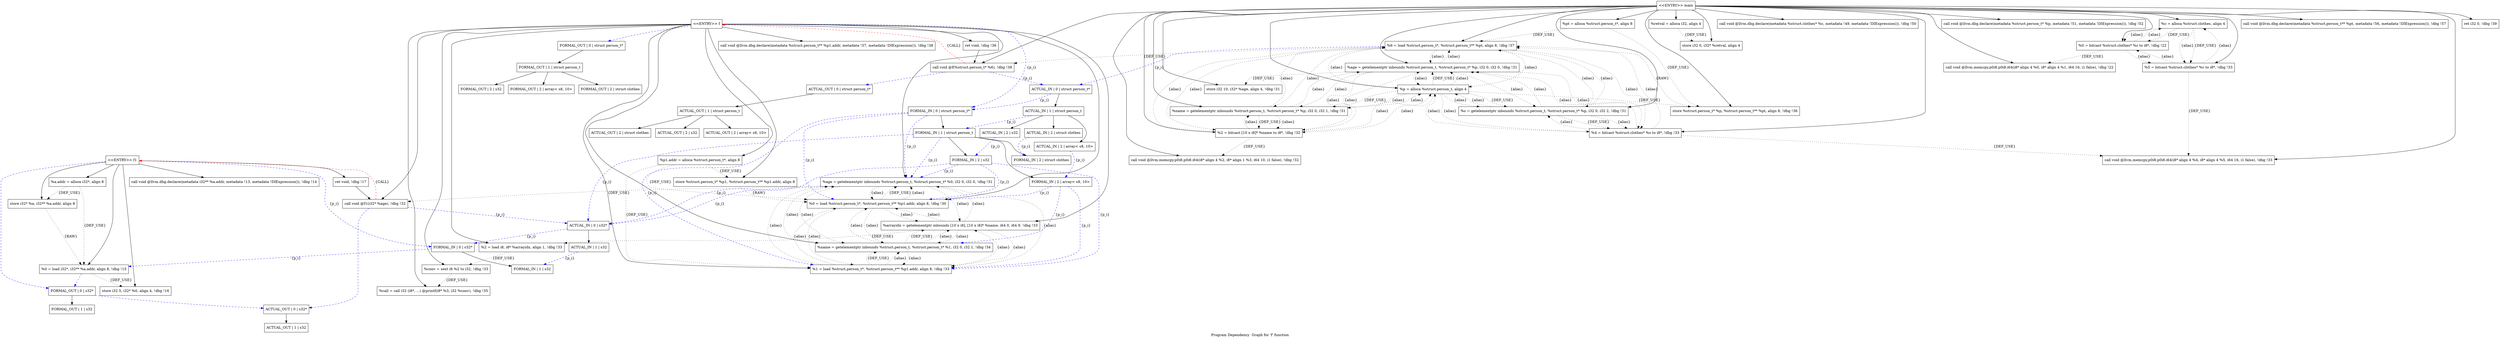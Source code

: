 digraph "Program Dependency  Graph for 'f' function" {
	label="Program Dependency  Graph for 'f' function";

	Node0x7f9ada437d10 [shape=record,label="{\<\<ENTRY\>\> f1}"];
	Node0x7f9ada437d10 -> Node0x7f9ada437d70;
	Node0x7f9ada437d10 -> Node0x7f9ada437e20;
	Node0x7f9ada437d10 -> Node0x7f9ada437ed0;
	Node0x7f9ada437d10 -> Node0x7f9ada437fb0;
	Node0x7f9ada437d10 -> Node0x7f9ada438060;
	Node0x7f9ada437d10 -> Node0x7f9ada438110;
	Node0x7f9ada437d10 -> Node0x7f9ada70af20[style=dashed, color="blue", label = " {p_i} "];
	Node0x7f9ada437d10 -> Node0x7f9ada70b230[style=dashed, color="blue"];
	Node0x7f9ada437d70 [shape=record,label="{  %a.addr = alloca i32*, align 8}"];
	Node0x7f9ada437d70 -> Node0x7f9ada437fb0[style=dotted,label = "{DEF_USE}" ];
	Node0x7f9ada437d70 -> Node0x7f9ada437e20[style=dotted,label = "{DEF_USE}" ];
	Node0x7f9ada437e20 [shape=record,label="{  store i32* %a, i32** %a.addr, align 8}"];
	Node0x7f9ada437e20 -> Node0x7f9ada437fb0[style=dotted,label = "{RAW}" ];
	Node0x7f9ada437ed0 [shape=record,label="{  call void @llvm.dbg.declare(metadata i32** %a.addr, metadata !13, metadata !DIExpression()), !dbg !14}"];
	Node0x7f9ada437fb0 [shape=record,label="{  %0 = load i32*, i32** %a.addr, align 8, !dbg !15}"];
	Node0x7f9ada437fb0 -> Node0x7f9ada438060[style=dotted,label = "{DEF_USE}" ];
	Node0x7f9ada437fb0 -> Node0x7f9ada70b230[style=dashed, color="blue"];
	Node0x7f9ada438060 [shape=record,label="{  store i32 5, i32* %0, align 4, !dbg !16}"];
	Node0x7f9ada438110 [shape=record,label="{  ret void, !dbg !17}"];
	Node0x7f9ada438110 -> Node0x7f9ada70bce0;
	Node0x7f9ada70af20 [shape=record,label="{FORMAL_IN \| 0 \| s32*}"];
	Node0x7f9ada70af20 -> Node0x7f9ada70b070;
	Node0x7f9ada70af20 -> Node0x7f9ada437fb0[style=dashed, color="blue", label = " {p_i} "];
	Node0x7f9ada70b070 [shape=record,label="{FORMAL_IN \| 1 \| s32}"];
	Node0x7f9ada70b230 [shape=record,label="{FORMAL_OUT \| 0 \| s32*}"];
	Node0x7f9ada70b230 -> Node0x7f9ada70b340;
	Node0x7f9ada70b230 -> Node0x7f9ada70f070[style=dashed, color="blue"];
	Node0x7f9ada70b340 [shape=record,label="{FORMAL_OUT \| 1 \| s32}"];
	Node0x7f9ada70b8d0 [shape=record,label="{\<\<ENTRY\>\> f}"];
	Node0x7f9ada70b8d0 -> Node0x7f9ada70b930;
	Node0x7f9ada70b8d0 -> Node0x7f9ada70b9f0;
	Node0x7f9ada70b8d0 -> Node0x7f9ada70bab0;
	Node0x7f9ada70b8d0 -> Node0x7f9ada70bb70;
	Node0x7f9ada70b8d0 -> Node0x7f9ada70bc30;
	Node0x7f9ada70b8d0 -> Node0x7f9ada70bce0;
	Node0x7f9ada70b8d0 -> Node0x7f9ada70be60;
	Node0x7f9ada70b8d0 -> Node0x7f9ada70bf20;
	Node0x7f9ada70b8d0 -> Node0x7f9ada70bfd0;
	Node0x7f9ada70b8d0 -> Node0x7f9ada70c080;
	Node0x7f9ada70b8d0 -> Node0x7f9ada70c150;
	Node0x7f9ada70b8d0 -> Node0x7f9ada70c200;
	Node0x7f9ada70b8d0 -> Node0x7f9ada70c2b0;
	Node0x7f9ada70b8d0 -> Node0x7f9ada70c380[style=dashed, color="blue", label = " {p_i} "];
	Node0x7f9ada70b8d0 -> Node0x7f9ada70cc30[style=dashed, color="blue"];
	Node0x7f9ada70b930 [shape=record,label="{  %p1.addr = alloca %struct.person_t*, align 8}"];
	Node0x7f9ada70b930 -> Node0x7f9ada70be60[style=dotted,label = "{DEF_USE}" ];
	Node0x7f9ada70b930 -> Node0x7f9ada70bb70[style=dotted,label = "{DEF_USE}" ];
	Node0x7f9ada70b930 -> Node0x7f9ada70b9f0[style=dotted,label = "{DEF_USE}" ];
	Node0x7f9ada70b9f0 [shape=record,label="{  store %struct.person_t* %p1, %struct.person_t** %p1.addr, align 8}"];
	Node0x7f9ada70b9f0 -> Node0x7f9ada70bb70[style=dotted,label = "{RAW}" ];
	Node0x7f9ada70bab0 [shape=record,label="{  call void @llvm.dbg.declare(metadata %struct.person_t** %p1.addr, metadata !37, metadata !DIExpression()), !dbg !38}"];
	Node0x7f9ada70bb70 [shape=record,label="{  %0 = load %struct.person_t*, %struct.person_t** %p1.addr, align 8, !dbg !30}"];
	Node0x7f9ada70bb70 -> Node0x7f9ada70bc30[style=dotted,label = "{DEF_USE}" ];
	Node0x7f9ada70bb70 -> Node0x7f9ada70bc30[style=dotted,label = "{alias}" ];
	Node0x7f9ada70bb70 -> Node0x7f9ada70be60[style=dotted,label = "{alias}" ];
	Node0x7f9ada70bb70 -> Node0x7f9ada70bf20[style=dotted,label = "{alias}" ];
	Node0x7f9ada70bb70 -> Node0x7f9ada70bfd0[style=dotted,label = "{alias}" ];
	Node0x7f9ada70bc30 [shape=record,label="{  %age = getelementptr inbounds %struct.person_t, %struct.person_t* %0, i32 0, i32 0, !dbg !31}"];
	Node0x7f9ada70bc30 -> Node0x7f9ada70bb70[style=dotted,label = "{alias}" ];
	Node0x7f9ada70bc30 -> Node0x7f9ada70bce0[style=dotted,label = "{DEF_USE}" ];
	Node0x7f9ada70bc30 -> Node0x7f9ada70be60[style=dotted,label = "{alias}" ];
	Node0x7f9ada70bc30 -> Node0x7f9ada70bf20[style=dotted,label = "{alias}" ];
	Node0x7f9ada70bc30 -> Node0x7f9ada70bfd0[style=dotted,label = "{alias}" ];
	Node0x7f9ada70bc30 -> Node0x7f9ada70ed90[style=dashed, color="blue", label = " {p_i} "];
	Node0x7f9ada70bce0 [shape=record,label="{  call void @f1(i32* %age), !dbg !32}"];
	Node0x7f9ada70bce0 -> Node0x7f9ada70ed90[style=dashed, color="blue", label = " {p_i} "];
	Node0x7f9ada70bce0 -> Node0x7f9ada70f070[style=dashed, color="blue"];
	Node0x7f9ada70bce0 -> Node0x7f9ada437d10[style=dashed, color="red", label ="{CALL}"];
	Node0x7f9ada70bd90 [shape=record,label="{  %age = getelementptr inbounds %struct.person_t, %struct.person_t* %p, i32 0, i32 0, !dbg !31}"];
	Node0x7f9ada70bd90 -> Node0x7f9ada70e0f0[style=dotted,label = "{DEF_USE}" ];
	Node0x7f9ada70bd90 -> Node0x7f9ada70da80[style=dotted,label = "{alias}" ];
	Node0x7f9ada70bd90 -> Node0x7f9ada70e1a0[style=dotted,label = "{alias}" ];
	Node0x7f9ada70bd90 -> Node0x7f9ada70e250[style=dotted,label = "{alias}" ];
	Node0x7f9ada70bd90 -> Node0x7f9ada70e3b0[style=dotted,label = "{alias}" ];
	Node0x7f9ada70bd90 -> Node0x7f9ada70e460[style=dotted,label = "{alias}" ];
	Node0x7f9ada70bd90 -> Node0x7f9ada70e830[style=dotted,label = "{alias}" ];
	Node0x7f9ada70be60 [shape=record,label="{  %1 = load %struct.person_t*, %struct.person_t** %p1.addr, align 8, !dbg !33}"];
	Node0x7f9ada70be60 -> Node0x7f9ada70bf20[style=dotted,label = "{DEF_USE}" ];
	Node0x7f9ada70be60 -> Node0x7f9ada70bb70[style=dotted,label = "{alias}" ];
	Node0x7f9ada70be60 -> Node0x7f9ada70bc30[style=dotted,label = "{alias}" ];
	Node0x7f9ada70be60 -> Node0x7f9ada70bf20[style=dotted,label = "{alias}" ];
	Node0x7f9ada70be60 -> Node0x7f9ada70bfd0[style=dotted,label = "{alias}" ];
	Node0x7f9ada70bf20 [shape=record,label="{  %name = getelementptr inbounds %struct.person_t, %struct.person_t* %1, i32 0, i32 1, !dbg !34}"];
	Node0x7f9ada70bf20 -> Node0x7f9ada70bfd0[style=dotted,label = "{DEF_USE}" ];
	Node0x7f9ada70bf20 -> Node0x7f9ada70bb70[style=dotted,label = "{alias}" ];
	Node0x7f9ada70bf20 -> Node0x7f9ada70bc30[style=dotted,label = "{alias}" ];
	Node0x7f9ada70bf20 -> Node0x7f9ada70be60[style=dotted,label = "{alias}" ];
	Node0x7f9ada70bf20 -> Node0x7f9ada70bfd0[style=dotted,label = "{alias}" ];
	Node0x7f9ada70bfd0 [shape=record,label="{  %arrayidx = getelementptr inbounds [10 x i8], [10 x i8]* %name, i64 0, i64 9, !dbg !33}"];
	Node0x7f9ada70bfd0 -> Node0x7f9ada70c080[style=dotted,label = "{DEF_USE}" ];
	Node0x7f9ada70bfd0 -> Node0x7f9ada70bb70[style=dotted,label = "{alias}" ];
	Node0x7f9ada70bfd0 -> Node0x7f9ada70bc30[style=dotted,label = "{alias}" ];
	Node0x7f9ada70bfd0 -> Node0x7f9ada70be60[style=dotted,label = "{alias}" ];
	Node0x7f9ada70bfd0 -> Node0x7f9ada70bf20[style=dotted,label = "{alias}" ];
	Node0x7f9ada70c080 [shape=record,label="{  %2 = load i8, i8* %arrayidx, align 1, !dbg !33}"];
	Node0x7f9ada70c080 -> Node0x7f9ada70c150[style=dotted,label = "{DEF_USE}" ];
	Node0x7f9ada70c150 [shape=record,label="{  %conv = sext i8 %2 to i32, !dbg !33}"];
	Node0x7f9ada70c150 -> Node0x7f9ada70c200[style=dotted,label = "{DEF_USE}" ];
	Node0x7f9ada70c200 [shape=record,label="{  %call = call i32 (i8*, ...) @printf(i8* %3, i32 %conv), !dbg !35}"];
	Node0x7f9ada70c2b0 [shape=record,label="{  ret void, !dbg !36}"];
	Node0x7f9ada70c2b0 -> Node0x7f9ada70e8e0;
	Node0x7f9ada70c380 [shape=record,label="{FORMAL_IN \| 0 \| struct person_t*}"];
	Node0x7f9ada70c380 -> Node0x7f9ada70c510;
	Node0x7f9ada70c380 -> Node0x7f9ada70be60[style=dashed, color="blue", label = " {p_i} "];
	Node0x7f9ada70c380 -> Node0x7f9ada70bb70[style=dashed, color="blue", label = " {p_i} "];
	Node0x7f9ada70c380 -> Node0x7f9ada70bc30[style=dashed, color="blue", label = " {p_i} "];
	Node0x7f9ada70c510 [shape=record,label="{FORMAL_IN \| 1 \| struct person_t}"];
	Node0x7f9ada70c510 -> Node0x7f9ada70c740;
	Node0x7f9ada70c510 -> Node0x7f9ada70c8e0;
	Node0x7f9ada70c510 -> Node0x7f9ada70ca80;
	Node0x7f9ada70c510 -> Node0x7f9ada70bc30[style=dashed, color="blue", label = " {p_i} "];
	Node0x7f9ada70c510 -> Node0x7f9ada70ed90[style=dashed, color="blue", label = " {p_i} "];
	Node0x7f9ada70c740 [shape=record,label="{FORMAL_IN \| 2 \| s32}"];
	Node0x7f9ada70c740 -> Node0x7f9ada70bc30[style=dashed, color="blue", label = " {p_i} "];
	Node0x7f9ada70c740 -> Node0x7f9ada70bb70[style=dashed, color="blue", label = " {p_i} "];
	Node0x7f9ada70c740 -> Node0x7f9ada70be60[style=dashed, color="blue", label = " {p_i} "];
	Node0x7f9ada70c740 -> Node0x7f9ada70ed90[style=dashed, color="blue", label = " {p_i} "];
	Node0x7f9ada70c8e0 [shape=record,label="{FORMAL_IN \| 2 \| array\< s8, 10\>}"];
	Node0x7f9ada70c8e0 -> Node0x7f9ada70bf20[style=dashed, color="blue", label = " {p_i} "];
	Node0x7f9ada70c8e0 -> Node0x7f9ada70bb70[style=dashed, color="blue", label = " {p_i} "];
	Node0x7f9ada70c8e0 -> Node0x7f9ada70be60[style=dashed, color="blue", label = " {p_i} "];
	Node0x7f9ada70ca80 [shape=record,label="{FORMAL_IN \| 2 \| struct clothes}"];
	Node0x7f9ada70cc30 [shape=record,label="{FORMAL_OUT \| 0 \| struct person_t*}"];
	Node0x7f9ada70cc30 -> Node0x7f9ada70cd50;
	Node0x7f9ada70cd50 [shape=record,label="{FORMAL_OUT \| 1 \| struct person_t}"];
	Node0x7f9ada70cd50 -> Node0x7f9ada70cf00;
	Node0x7f9ada70cd50 -> Node0x7f9ada70d0a0;
	Node0x7f9ada70cd50 -> Node0x7f9ada70d240;
	Node0x7f9ada70cf00 [shape=record,label="{FORMAL_OUT \| 2 \| s32}"];
	Node0x7f9ada70d0a0 [shape=record,label="{FORMAL_OUT \| 2 \| array\< s8, 10\>}"];
	Node0x7f9ada70d240 [shape=record,label="{FORMAL_OUT \| 2 \| struct clothes}"];
	Node0x7f9ada70d8c0 [shape=record,label="{\<\<ENTRY\>\> main}"];
	Node0x7f9ada70d8c0 -> Node0x7f9ada70d920;
	Node0x7f9ada70d8c0 -> Node0x7f9ada70d9d0;
	Node0x7f9ada70d8c0 -> Node0x7f9ada70da80;
	Node0x7f9ada70d8c0 -> Node0x7f9ada70db50;
	Node0x7f9ada70d8c0 -> Node0x7f9ada70dc00;
	Node0x7f9ada70d8c0 -> Node0x7f9ada70de30;
	Node0x7f9ada70d8c0 -> Node0x7f9ada70dee0;
	Node0x7f9ada70d8c0 -> Node0x7f9ada70df90;
	Node0x7f9ada70d8c0 -> Node0x7f9ada70e040;
	Node0x7f9ada70d8c0 -> Node0x7f9ada70bd90;
	Node0x7f9ada70d8c0 -> Node0x7f9ada70e0f0;
	Node0x7f9ada70d8c0 -> Node0x7f9ada70e1a0;
	Node0x7f9ada70d8c0 -> Node0x7f9ada70e250;
	Node0x7f9ada70d8c0 -> Node0x7f9ada70e300;
	Node0x7f9ada70d8c0 -> Node0x7f9ada70e3b0;
	Node0x7f9ada70d8c0 -> Node0x7f9ada70e460;
	Node0x7f9ada70d8c0 -> Node0x7f9ada70e510;
	Node0x7f9ada70d8c0 -> Node0x7f9ada70e5c0;
	Node0x7f9ada70d8c0 -> Node0x7f9ada70e690;
	Node0x7f9ada70d8c0 -> Node0x7f9ada70e760;
	Node0x7f9ada70d8c0 -> Node0x7f9ada70e830;
	Node0x7f9ada70d8c0 -> Node0x7f9ada70e8e0;
	Node0x7f9ada70d8c0 -> Node0x7f9ada70e990;
	Node0x7f9ada70d920 [shape=record,label="{  %retval = alloca i32, align 4}"];
	Node0x7f9ada70d920 -> Node0x7f9ada70dc00[style=dotted,label = "{DEF_USE}" ];
	Node0x7f9ada70d9d0 [shape=record,label="{  %c = alloca %struct.clothes, align 4}"];
	Node0x7f9ada70d9d0 -> Node0x7f9ada70dee0[style=dotted,label = "{DEF_USE}" ];
	Node0x7f9ada70d9d0 -> Node0x7f9ada70e510[style=dotted,label = "{alias}" ];
	Node0x7f9ada70d9d0 -> Node0x7f9ada70e510[style=dotted,label = "{DEF_USE}" ];
	Node0x7f9ada70d9d0 -> Node0x7f9ada70dee0[style=dotted,label = "{alias}" ];
	Node0x7f9ada70da80 [shape=record,label="{  %p = alloca %struct.person_t, align 4}"];
	Node0x7f9ada70da80 -> Node0x7f9ada70e760[style=dotted,label = "{DEF_USE}" ];
	Node0x7f9ada70da80 -> Node0x7f9ada70e3b0[style=dotted,label = "{DEF_USE}" ];
	Node0x7f9ada70da80 -> Node0x7f9ada70e1a0[style=dotted,label = "{DEF_USE}" ];
	Node0x7f9ada70da80 -> Node0x7f9ada70bd90[style=dotted,label = "{DEF_USE}" ];
	Node0x7f9ada70da80 -> Node0x7f9ada70bd90[style=dotted,label = "{alias}" ];
	Node0x7f9ada70da80 -> Node0x7f9ada70e1a0[style=dotted,label = "{alias}" ];
	Node0x7f9ada70da80 -> Node0x7f9ada70e830[style=dotted,label = "{alias}" ];
	Node0x7f9ada70da80 -> Node0x7f9ada70e250[style=dotted,label = "{alias}" ];
	Node0x7f9ada70da80 -> Node0x7f9ada70e3b0[style=dotted,label = "{alias}" ];
	Node0x7f9ada70da80 -> Node0x7f9ada70e460[style=dotted,label = "{alias}" ];
	Node0x7f9ada70db50 [shape=record,label="{  %pt = alloca %struct.person_t*, align 8}"];
	Node0x7f9ada70db50 -> Node0x7f9ada70e830[style=dotted,label = "{DEF_USE}" ];
	Node0x7f9ada70db50 -> Node0x7f9ada70e760[style=dotted,label = "{DEF_USE}" ];
	Node0x7f9ada70dc00 [shape=record,label="{  store i32 0, i32* %retval, align 4}"];
	Node0x7f9ada70de30 [shape=record,label="{  call void @llvm.dbg.declare(metadata %struct.clothes* %c, metadata !49, metadata !DIExpression()), !dbg !50}"];
	Node0x7f9ada70dee0 [shape=record,label="{  %0 = bitcast %struct.clothes* %c to i8*, !dbg !22}"];
	Node0x7f9ada70dee0 -> Node0x7f9ada70df90[style=dotted,label = "{DEF_USE}" ];
	Node0x7f9ada70dee0 -> Node0x7f9ada70d9d0[style=dotted,label = "{alias}" ];
	Node0x7f9ada70dee0 -> Node0x7f9ada70e510[style=dotted,label = "{alias}" ];
	Node0x7f9ada70df90 [shape=record,label="{  call void @llvm.memcpy.p0i8.p0i8.i64(i8* align 4 %0, i8* align 4 %1, i64 16, i1 false), !dbg !22}"];
	Node0x7f9ada70e040 [shape=record,label="{  call void @llvm.dbg.declare(metadata %struct.person_t* %p, metadata !51, metadata !DIExpression()), !dbg !52}"];
	Node0x7f9ada70e0f0 [shape=record,label="{  store i32 10, i32* %age, align 4, !dbg !31}"];
	Node0x7f9ada70e1a0 [shape=record,label="{  %name = getelementptr inbounds %struct.person_t, %struct.person_t* %p, i32 0, i32 1, !dbg !31}"];
	Node0x7f9ada70e1a0 -> Node0x7f9ada70da80[style=dotted,label = "{alias}" ];
	Node0x7f9ada70e1a0 -> Node0x7f9ada70e250[style=dotted,label = "{DEF_USE}" ];
	Node0x7f9ada70e1a0 -> Node0x7f9ada70bd90[style=dotted,label = "{alias}" ];
	Node0x7f9ada70e1a0 -> Node0x7f9ada70e250[style=dotted,label = "{alias}" ];
	Node0x7f9ada70e1a0 -> Node0x7f9ada70e830[style=dotted,label = "{alias}" ];
	Node0x7f9ada70e250 [shape=record,label="{  %2 = bitcast [10 x i8]* %name to i8*, !dbg !32}"];
	Node0x7f9ada70e250 -> Node0x7f9ada70e300[style=dotted,label = "{DEF_USE}" ];
	Node0x7f9ada70e250 -> Node0x7f9ada70da80[style=dotted,label = "{alias}" ];
	Node0x7f9ada70e250 -> Node0x7f9ada70bd90[style=dotted,label = "{alias}" ];
	Node0x7f9ada70e250 -> Node0x7f9ada70e1a0[style=dotted,label = "{alias}" ];
	Node0x7f9ada70e250 -> Node0x7f9ada70e830[style=dotted,label = "{alias}" ];
	Node0x7f9ada70e300 [shape=record,label="{  call void @llvm.memcpy.p0i8.p0i8.i64(i8* align 4 %2, i8* align 1 %3, i64 10, i1 false), !dbg !32}"];
	Node0x7f9ada70e3b0 [shape=record,label="{  %s = getelementptr inbounds %struct.person_t, %struct.person_t* %p, i32 0, i32 2, !dbg !31}"];
	Node0x7f9ada70e3b0 -> Node0x7f9ada70da80[style=dotted,label = "{alias}" ];
	Node0x7f9ada70e3b0 -> Node0x7f9ada70e460[style=dotted,label = "{DEF_USE}" ];
	Node0x7f9ada70e3b0 -> Node0x7f9ada70bd90[style=dotted,label = "{alias}" ];
	Node0x7f9ada70e3b0 -> Node0x7f9ada70e460[style=dotted,label = "{alias}" ];
	Node0x7f9ada70e3b0 -> Node0x7f9ada70e830[style=dotted,label = "{alias}" ];
	Node0x7f9ada70e460 [shape=record,label="{  %4 = bitcast %struct.clothes* %s to i8*, !dbg !33}"];
	Node0x7f9ada70e460 -> Node0x7f9ada70e5c0[style=dotted,label = "{DEF_USE}" ];
	Node0x7f9ada70e460 -> Node0x7f9ada70da80[style=dotted,label = "{alias}" ];
	Node0x7f9ada70e460 -> Node0x7f9ada70bd90[style=dotted,label = "{alias}" ];
	Node0x7f9ada70e460 -> Node0x7f9ada70e3b0[style=dotted,label = "{alias}" ];
	Node0x7f9ada70e460 -> Node0x7f9ada70e830[style=dotted,label = "{alias}" ];
	Node0x7f9ada70e510 [shape=record,label="{  %5 = bitcast %struct.clothes* %c to i8*, !dbg !33}"];
	Node0x7f9ada70e510 -> Node0x7f9ada70e5c0[style=dotted,label = "{DEF_USE}" ];
	Node0x7f9ada70e510 -> Node0x7f9ada70dee0[style=dotted,label = "{alias}" ];
	Node0x7f9ada70e510 -> Node0x7f9ada70d9d0[style=dotted,label = "{alias}" ];
	Node0x7f9ada70e5c0 [shape=record,label="{  call void @llvm.memcpy.p0i8.p0i8.i64(i8* align 4 %4, i8* align 4 %5, i64 16, i1 false), !dbg !33}"];
	Node0x7f9ada70e690 [shape=record,label="{  call void @llvm.dbg.declare(metadata %struct.person_t** %pt, metadata !56, metadata !DIExpression()), !dbg !57}"];
	Node0x7f9ada70e760 [shape=record,label="{  store %struct.person_t* %p, %struct.person_t** %pt, align 8, !dbg !36}"];
	Node0x7f9ada70e760 -> Node0x7f9ada70e830[style=dotted,label = "{RAW}" ];
	Node0x7f9ada70e830 [shape=record,label="{  %6 = load %struct.person_t*, %struct.person_t** %pt, align 8, !dbg !37}"];
	Node0x7f9ada70e830 -> Node0x7f9ada70e8e0[style=dotted,label = "{DEF_USE}" ];
	Node0x7f9ada70e830 -> Node0x7f9ada70da80[style=dotted,label = "{alias}" ];
	Node0x7f9ada70e830 -> Node0x7f9ada70bd90[style=dotted,label = "{alias}" ];
	Node0x7f9ada70e830 -> Node0x7f9ada70e1a0[style=dotted,label = "{alias}" ];
	Node0x7f9ada70e830 -> Node0x7f9ada70e250[style=dotted,label = "{alias}" ];
	Node0x7f9ada70e830 -> Node0x7f9ada70e3b0[style=dotted,label = "{alias}" ];
	Node0x7f9ada70e830 -> Node0x7f9ada70e460[style=dotted,label = "{alias}" ];
	Node0x7f9ada70e830 -> Node0x7f9ada70f650[style=dashed, color="blue", label = " {p_i} "];
	Node0x7f9ada70e8e0 [shape=record,label="{  call void @f(%struct.person_t* %6), !dbg !38}"];
	Node0x7f9ada70e8e0 -> Node0x7f9ada70f650[style=dashed, color="blue", label = " {p_i} "];
	Node0x7f9ada70e8e0 -> Node0x7f9ada70fd90[style=dashed, color="blue"];
	Node0x7f9ada70e8e0 -> Node0x7f9ada70b8d0[style=dashed, color="red", label ="{CALL}"];
	Node0x7f9ada70e990 [shape=record,label="{  ret i32 0, !dbg !39}"];
	Node0x7f9ada70ed90 [shape=record,label="{ACTUAL_IN \| 0 \| s32*}"];
	Node0x7f9ada70ed90 -> Node0x7f9ada70eeb0;
	Node0x7f9ada70ed90 -> Node0x7f9ada70af20[style=dashed, color="blue", label = " {p_i} "];
	Node0x7f9ada70eeb0 [shape=record,label="{ACTUAL_IN \| 1 \| s32}"];
	Node0x7f9ada70eeb0 -> Node0x7f9ada70b070[style=dashed, color="blue", label = " {p_i} "];
	Node0x7f9ada70f070 [shape=record,label="{ACTUAL_OUT \| 0 \| s32*}"];
	Node0x7f9ada70f070 -> Node0x7f9ada70f180;
	Node0x7f9ada70f180 [shape=record,label="{ACTUAL_OUT \| 1 \| s32}"];
	Node0x7f9ada70f650 [shape=record,label="{ACTUAL_IN \| 0 \| struct person_t*}"];
	Node0x7f9ada70f650 -> Node0x7f9ada70f770;
	Node0x7f9ada70f650 -> Node0x7f9ada70c380[style=dashed, color="blue", label = " {p_i} "];
	Node0x7f9ada70f770 [shape=record,label="{ACTUAL_IN \| 1 \| struct person_t}"];
	Node0x7f9ada70f770 -> Node0x7f9ada70f8e0;
	Node0x7f9ada70f770 -> Node0x7f9ada70fa50;
	Node0x7f9ada70f770 -> Node0x7f9ada70fbc0;
	Node0x7f9ada70f770 -> Node0x7f9ada70c510[style=dashed, color="blue", label = " {p_i} "];
	Node0x7f9ada70f8e0 [shape=record,label="{ACTUAL_IN \| 2 \| s32}"];
	Node0x7f9ada70f8e0 -> Node0x7f9ada70c740[style=dashed, color="blue", label = " {p_i} "];
	Node0x7f9ada70fa50 [shape=record,label="{ACTUAL_IN \| 2 \| array\< s8, 10\>}"];
	Node0x7f9ada70fa50 -> Node0x7f9ada70c8e0[style=dashed, color="blue", label = " {p_i} "];
	Node0x7f9ada70fbc0 [shape=record,label="{ACTUAL_IN \| 2 \| struct clothes}"];
	Node0x7f9ada70fbc0 -> Node0x7f9ada70ca80[style=dashed, color="blue", label = " {p_i} "];
	Node0x7f9ada70fd90 [shape=record,label="{ACTUAL_OUT \| 0 \| struct person_t*}"];
	Node0x7f9ada70fd90 -> Node0x7f9ada70fe90;
	Node0x7f9ada70fe90 [shape=record,label="{ACTUAL_OUT \| 1 \| struct person_t}"];
	Node0x7f9ada70fe90 -> Node0x7f9ada70fff0;
	Node0x7f9ada70fe90 -> Node0x7f9ada710160;
	Node0x7f9ada70fe90 -> Node0x7f9ada7102d0;
	Node0x7f9ada70fff0 [shape=record,label="{ACTUAL_OUT \| 2 \| s32}"];
	Node0x7f9ada710160 [shape=record,label="{ACTUAL_OUT \| 2 \| array\< s8, 10\>}"];
	Node0x7f9ada7102d0 [shape=record,label="{ACTUAL_OUT \| 2 \| struct clothes}"];
}
